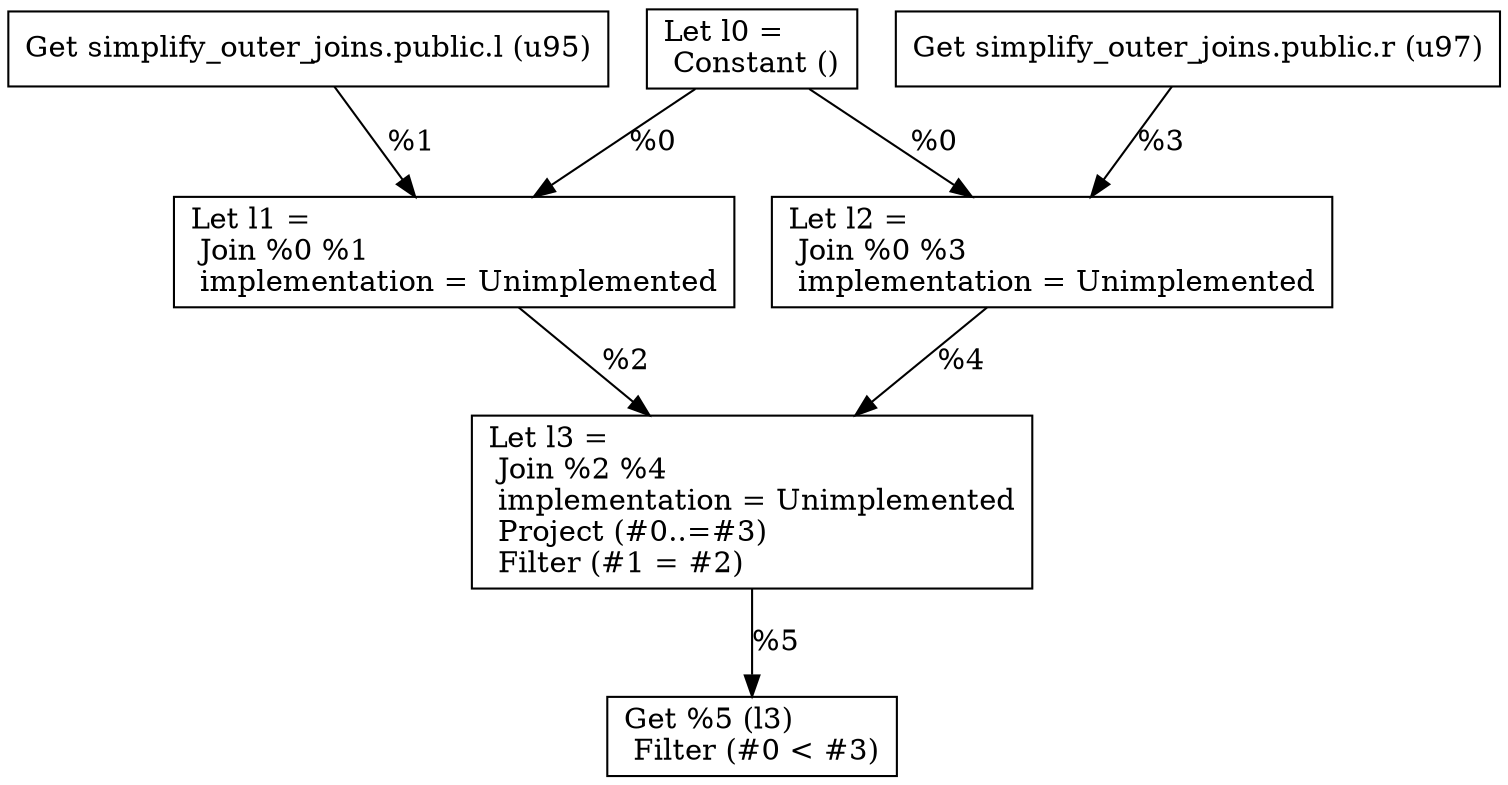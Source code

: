digraph G {
    node0 [shape = record, label="Let l0 =\l Constant ()\l"]
    node1 [shape = record, label=" Get simplify_outer_joins.public.l (u95)\l"]
    node2 [shape = record, label="Let l1 =\l Join %0 %1\l  implementation = Unimplemented\l"]
    node3 [shape = record, label=" Get simplify_outer_joins.public.r (u97)\l"]
    node4 [shape = record, label="Let l2 =\l Join %0 %3\l  implementation = Unimplemented\l"]
    node5 [shape = record, label="Let l3 =\l Join %2 %4\l  implementation = Unimplemented\l Project (#0..=#3)\l Filter (#1 = #2)\l"]
    node6 [shape = record, label=" Get %5 (l3)\l Filter (#0 \< #3)\l"]
    node0 -> node2 [label = "%0\l"]
    node5 -> node6 [label = "%5\l"]
    node1 -> node2 [label = "%1\l"]
    node0 -> node4 [label = "%0\l"]
    node3 -> node4 [label = "%3\l"]
    node2 -> node5 [label = "%2\l"]
    node4 -> node5 [label = "%4\l"]
}
